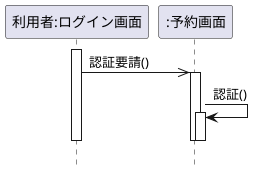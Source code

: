 @startuml 演習4-2
hide footbox
participant "利用者:ログイン画面" as login
participant ":予約画面" as Module
activate login
login ->> Module:認証要請()
activate Module
Module -> Module: 認証()
activate Module
deactivate Module
deactivate Module
deactivate login
@enduml
